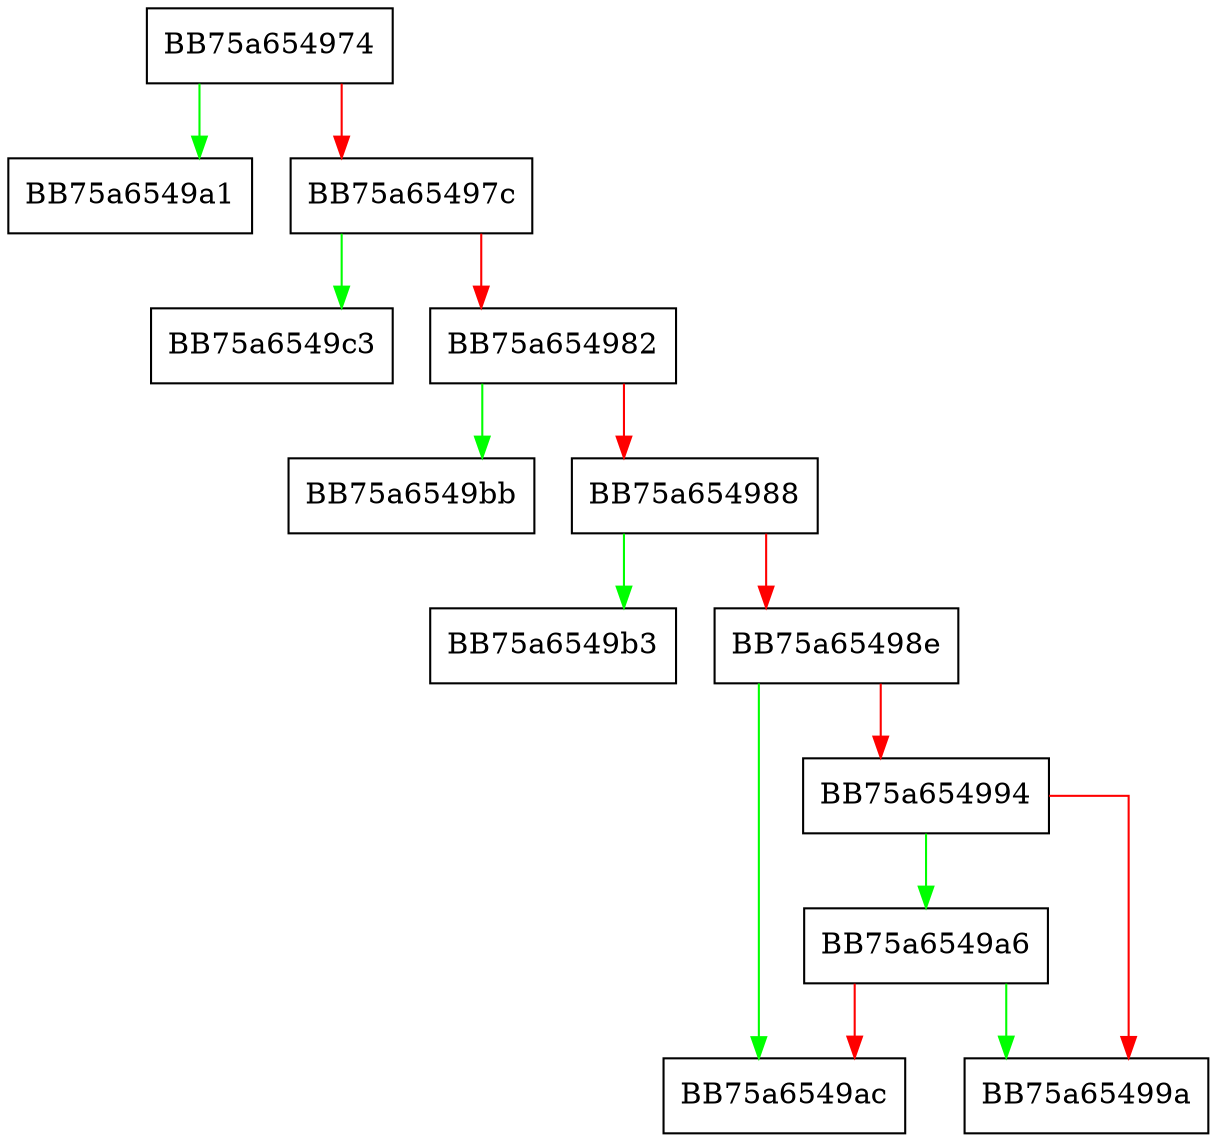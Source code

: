 digraph GetValue {
  node [shape="box"];
  graph [splines=ortho];
  BB75a654974 -> BB75a6549a1 [color="green"];
  BB75a654974 -> BB75a65497c [color="red"];
  BB75a65497c -> BB75a6549c3 [color="green"];
  BB75a65497c -> BB75a654982 [color="red"];
  BB75a654982 -> BB75a6549bb [color="green"];
  BB75a654982 -> BB75a654988 [color="red"];
  BB75a654988 -> BB75a6549b3 [color="green"];
  BB75a654988 -> BB75a65498e [color="red"];
  BB75a65498e -> BB75a6549ac [color="green"];
  BB75a65498e -> BB75a654994 [color="red"];
  BB75a654994 -> BB75a6549a6 [color="green"];
  BB75a654994 -> BB75a65499a [color="red"];
  BB75a6549a6 -> BB75a65499a [color="green"];
  BB75a6549a6 -> BB75a6549ac [color="red"];
}